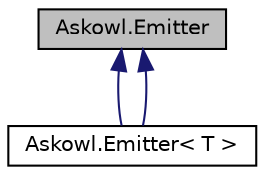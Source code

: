 digraph "Askowl.Emitter"
{
 // INTERACTIVE_SVG=YES
  edge [fontname="Helvetica",fontsize="10",labelfontname="Helvetica",labelfontsize="10"];
  node [fontname="Helvetica",fontsize="10",shape=record];
  Node0 [label="Askowl.Emitter",height=0.2,width=0.4,color="black", fillcolor="grey75", style="filled", fontcolor="black"];
  Node0 -> Node1 [dir="back",color="midnightblue",fontsize="10",style="solid",fontname="Helvetica"];
  Node1 [label="Askowl.Emitter\< T \>",height=0.2,width=0.4,color="black", fillcolor="white", style="filled",URL="$class_askowl_1_1_emitter.html",tooltip="Cached C# Action{T} instances using the observer pattern  "];
  Node0 -> Node1 [dir="back",color="midnightblue",fontsize="10",style="solid",fontname="Helvetica"];
}
